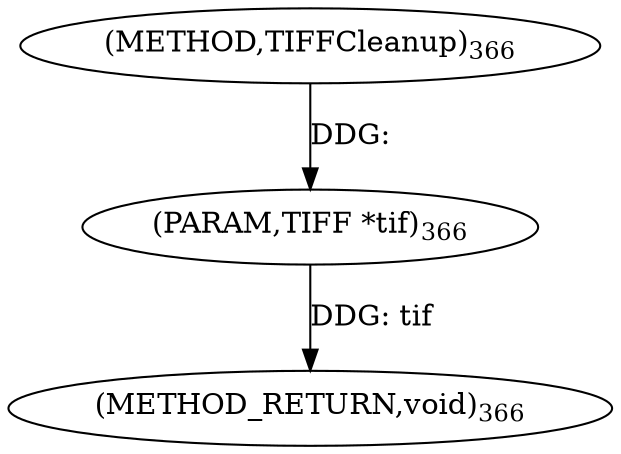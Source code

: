 digraph "TIFFCleanup" {  
"8509" [label = <(METHOD,TIFFCleanup)<SUB>366</SUB>> ]
"8511" [label = <(METHOD_RETURN,void)<SUB>366</SUB>> ]
"8510" [label = <(PARAM,TIFF *tif)<SUB>366</SUB>> ]
  "8510" -> "8511"  [ label = "DDG: tif"] 
  "8509" -> "8510"  [ label = "DDG: "] 
}
